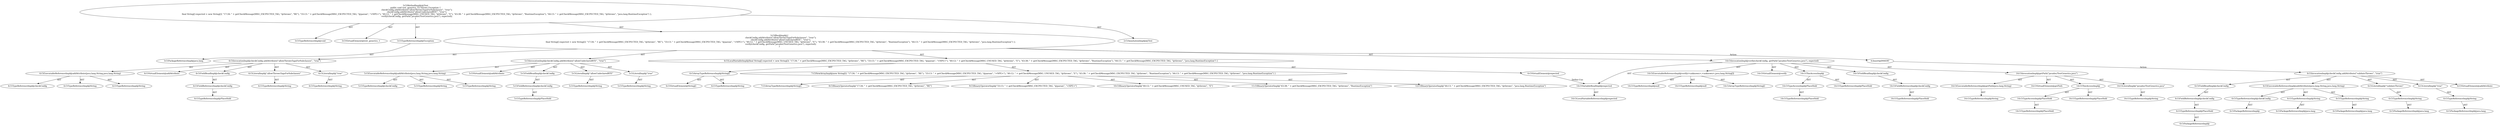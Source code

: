 digraph "test_generics_1#?" {
0 [label="3:CtTypeReferenceImpl@void" shape=ellipse]
1 [label="3:CtVirtualElement@test_generics_1" shape=ellipse]
2 [label="3:CtTypeReferenceImpl@Exception" shape=ellipse]
3 [label="3:CtPackageReferenceImpl@java.lang" shape=ellipse]
4 [label="4:CtExecutableReferenceImpl@addAttribute(java.lang.String,java.lang.String)" shape=ellipse]
5 [label="4:CtTypeReferenceImpl@checkConfig" shape=ellipse]
6 [label="4:CtTypeReferenceImpl@String" shape=ellipse]
7 [label="4:CtTypeReferenceImpl@String" shape=ellipse]
8 [label="4:CtVirtualElement@addAttribute" shape=ellipse]
9 [label="4:CtFieldReferenceImpl@checkConfig" shape=ellipse]
10 [label="4:CtTypeReferenceImpl@PlaceHold" shape=ellipse]
11 [label="4:CtFieldReadImpl@checkConfig" shape=ellipse]
12 [label="4:CtLiteralImpl@\"allowThrowsTagsForSubclasses\"" shape=ellipse]
13 [label="4:CtTypeReferenceImpl@String" shape=ellipse]
14 [label="4:CtLiteralImpl@\"true\"" shape=ellipse]
15 [label="4:CtTypeReferenceImpl@String" shape=ellipse]
16 [label="4:CtInvocationImpl@checkConfig.addAttribute(\"allowThrowsTagsForSubclasses\", \"true\")" shape=ellipse]
17 [label="5:CtExecutableReferenceImpl@addAttribute(java.lang.String,java.lang.String)" shape=ellipse]
18 [label="5:CtTypeReferenceImpl@checkConfig" shape=ellipse]
19 [label="5:CtTypeReferenceImpl@String" shape=ellipse]
20 [label="5:CtTypeReferenceImpl@String" shape=ellipse]
21 [label="5:CtVirtualElement@addAttribute" shape=ellipse]
22 [label="5:CtFieldReferenceImpl@checkConfig" shape=ellipse]
23 [label="5:CtTypeReferenceImpl@PlaceHold" shape=ellipse]
24 [label="5:CtFieldReadImpl@checkConfig" shape=ellipse]
25 [label="5:CtLiteralImpl@\"allowUndeclaredRTE\"" shape=ellipse]
26 [label="5:CtTypeReferenceImpl@String" shape=ellipse]
27 [label="5:CtLiteralImpl@\"true\"" shape=ellipse]
28 [label="5:CtTypeReferenceImpl@String" shape=ellipse]
29 [label="5:CtInvocationImpl@checkConfig.addAttribute(\"allowUndeclaredRTE\", \"true\")" shape=ellipse]
30 [label="6:CtVirtualElement@String[]" shape=ellipse]
31 [label="6:CtArrayTypeReferenceImpl@String[]" shape=ellipse]
32 [label="6:CtTypeReferenceImpl@String" shape=ellipse]
33 [label="7:CtNewArrayImpl@new String[]\{ \"17:34: \" + getCheckMessage(MSG_EXCPECTED_TAG, \"@throws\", \"RE\"), \"33:13: \" + getCheckMessage(MSG_EXCPECTED_TAG, \"@param\", \"<NPE>\"), \"40:12: \" + getCheckMessage(MSG_UNUSED_TAG, \"@throws\", \"E\"), \"43:38: \" + getCheckMessage(MSG_EXCPECTED_TAG, \"@throws\", \"RuntimeException\"), \"44:13: \" + getCheckMessage(MSG_EXCPECTED_TAG, \"@throws\", \"java.lang.RuntimeException\") \}" shape=ellipse]
34 [label="7:CtArrayTypeReferenceImpl@String[]" shape=ellipse]
35 [label="8:CtBinaryOperatorImpl@\"17:34: \" + getCheckMessage(MSG_EXCPECTED_TAG, \"@throws\", \"RE\")" shape=ellipse]
36 [label="9:CtBinaryOperatorImpl@\"33:13: \" + getCheckMessage(MSG_EXCPECTED_TAG, \"@param\", \"<NPE>\")" shape=ellipse]
37 [label="10:CtBinaryOperatorImpl@\"40:12: \" + getCheckMessage(MSG_UNUSED_TAG, \"@throws\", \"E\")" shape=ellipse]
38 [label="11:CtBinaryOperatorImpl@\"43:38: \" + getCheckMessage(MSG_EXCPECTED_TAG, \"@throws\", \"RuntimeException\")" shape=ellipse]
39 [label="12:CtBinaryOperatorImpl@\"44:13: \" + getCheckMessage(MSG_EXCPECTED_TAG, \"@throws\", \"java.lang.RuntimeException\")" shape=ellipse]
40 [label="6:CtVirtualElement@expected" shape=ellipse]
41 [label="6:CtLocalVariableImpl@final String[] expected = new String[]\{ \"17:34: \" + getCheckMessage(MSG_EXCPECTED_TAG, \"@throws\", \"RE\"), \"33:13: \" + getCheckMessage(MSG_EXCPECTED_TAG, \"@param\", \"<NPE>\"), \"40:12: \" + getCheckMessage(MSG_UNUSED_TAG, \"@throws\", \"E\"), \"43:38: \" + getCheckMessage(MSG_EXCPECTED_TAG, \"@throws\", \"RuntimeException\"), \"44:13: \" + getCheckMessage(MSG_EXCPECTED_TAG, \"@throws\", \"java.lang.RuntimeException\") \}" shape=ellipse]
42 [label="14:CtExecutableReferenceImpl@verify(<unknown>,<unknown>,java.lang.String[])" shape=ellipse]
43 [label="14:CtTypeReferenceImpl@null" shape=ellipse]
44 [label="14:CtTypeReferenceImpl@null" shape=ellipse]
45 [label="14:CtArrayTypeReferenceImpl@String[]" shape=ellipse]
46 [label="14:CtVirtualElement@verify" shape=ellipse]
47 [label="14:CtTypeAccessImpl@PlaceHold" shape=ellipse]
48 [label="14:CtTypeReferenceImpl@PlaceHold" shape=ellipse]
49 [label="14:CtThisAccessImpl@" shape=ellipse]
50 [label="14:CtTypeReferenceImpl@PlaceHold" shape=ellipse]
51 [label="14:CtFieldReferenceImpl@checkConfig" shape=ellipse]
52 [label="14:CtTypeReferenceImpl@PlaceHold" shape=ellipse]
53 [label="14:CtFieldReadImpl@checkConfig" shape=ellipse]
54 [label="14:CtExecutableReferenceImpl@getPath(java.lang.String)" shape=ellipse]
55 [label="14:CtTypeReferenceImpl@String" shape=ellipse]
56 [label="14:CtVirtualElement@getPath" shape=ellipse]
57 [label="14:CtTypeAccessImpl@PlaceHold" shape=ellipse]
58 [label="14:CtTypeReferenceImpl@PlaceHold" shape=ellipse]
59 [label="14:CtThisAccessImpl@" shape=ellipse]
60 [label="14:CtTypeReferenceImpl@PlaceHold" shape=ellipse]
61 [label="14:CtLiteralImpl@\"javadoc/TestGenerics.java\"" shape=ellipse]
62 [label="14:CtTypeReferenceImpl@String" shape=ellipse]
63 [label="14:CtInvocationImpl@getPath(\"javadoc/TestGenerics.java\")" shape=ellipse]
64 [label="14:CtVariableReadImpl@expected" shape=ellipse]
65 [label="14:CtLocalVariableReferenceImpl@expected" shape=ellipse]
66 [label="14:CtInvocationImpl@verify(checkConfig, getPath(\"javadoc/TestGenerics.java\"), expected)" shape=ellipse]
67 [label="3:CtBlockImpl@\{
    checkConfig.addAttribute(\"allowThrowsTagsForSubclasses\", \"true\");
    checkConfig.addAttribute(\"allowUndeclaredRTE\", \"true\");
    final String[] expected = new String[]\{ \"17:34: \" + getCheckMessage(MSG_EXCPECTED_TAG, \"@throws\", \"RE\"), \"33:13: \" + getCheckMessage(MSG_EXCPECTED_TAG, \"@param\", \"<NPE>\"), \"40:12: \" + getCheckMessage(MSG_UNUSED_TAG, \"@throws\", \"E\"), \"43:38: \" + getCheckMessage(MSG_EXCPECTED_TAG, \"@throws\", \"RuntimeException\"), \"44:13: \" + getCheckMessage(MSG_EXCPECTED_TAG, \"@throws\", \"java.lang.RuntimeException\") \};
    verify(checkConfig, getPath(\"javadoc/TestGenerics.java\"), expected);
\}" shape=ellipse]
68 [label="3:CtMethodImpl@@Test
public void test_generics_1() throws Exception \{
    checkConfig.addAttribute(\"allowThrowsTagsForSubclasses\", \"true\");
    checkConfig.addAttribute(\"allowUndeclaredRTE\", \"true\");
    final String[] expected = new String[]\{ \"17:34: \" + getCheckMessage(MSG_EXCPECTED_TAG, \"@throws\", \"RE\"), \"33:13: \" + getCheckMessage(MSG_EXCPECTED_TAG, \"@param\", \"<NPE>\"), \"40:12: \" + getCheckMessage(MSG_UNUSED_TAG, \"@throws\", \"E\"), \"43:38: \" + getCheckMessage(MSG_EXCPECTED_TAG, \"@throws\", \"RuntimeException\"), \"44:13: \" + getCheckMessage(MSG_EXCPECTED_TAG, \"@throws\", \"java.lang.RuntimeException\") \};
    verify(checkConfig, getPath(\"javadoc/TestGenerics.java\"), expected);
\}" shape=ellipse]
69 [label="2:CtAnnotationImpl@@Test" shape=ellipse]
70 [label="6:Insert@INSERT" shape=ellipse]
71 [label="6:CtPackageReferenceImpl@" shape=ellipse]
72 [label="6:CtTypeReferenceImpl@PlaceHold" shape=ellipse]
73 [label="6:CtFieldReferenceImpl@checkConfig" shape=ellipse]
74 [label="6:CtFieldReadImpl@checkConfig" shape=ellipse]
75 [label="6:CtPackageReferenceImpl@" shape=ellipse]
76 [label="6:CtTypeReferenceImpl@checkConfig" shape=ellipse]
77 [label="6:CtPackageReferenceImpl@java.lang" shape=ellipse]
78 [label="6:CtTypeReferenceImpl@String" shape=ellipse]
79 [label="6:CtPackageReferenceImpl@java.lang" shape=ellipse]
80 [label="6:CtTypeReferenceImpl@String" shape=ellipse]
81 [label="6:CtExecutableReferenceImpl@addAttribute(java.lang.String,java.lang.String)" shape=ellipse]
82 [label="6:CtPackageReferenceImpl@java.lang" shape=ellipse]
83 [label="6:CtTypeReferenceImpl@String" shape=ellipse]
84 [label="6:CtLiteralImpl@\"validateThrows\"" shape=ellipse]
85 [label="6:CtPackageReferenceImpl@java.lang" shape=ellipse]
86 [label="6:CtTypeReferenceImpl@String" shape=ellipse]
87 [label="6:CtLiteralImpl@\"true\"" shape=ellipse]
88 [label="6:CtInvocationImpl@checkConfig.addAttribute(\"validateThrows\", \"true\")" shape=ellipse]
89 [label="6:CtVirtualElement@addAttribute" shape=ellipse]
2 -> 3 [label="AST"];
4 -> 5 [label="AST"];
4 -> 6 [label="AST"];
4 -> 7 [label="AST"];
9 -> 10 [label="AST"];
11 -> 9 [label="AST"];
12 -> 13 [label="AST"];
14 -> 15 [label="AST"];
16 -> 8 [label="AST"];
16 -> 11 [label="AST"];
16 -> 4 [label="AST"];
16 -> 12 [label="AST"];
16 -> 14 [label="AST"];
17 -> 18 [label="AST"];
17 -> 19 [label="AST"];
17 -> 20 [label="AST"];
22 -> 23 [label="AST"];
24 -> 22 [label="AST"];
25 -> 26 [label="AST"];
27 -> 28 [label="AST"];
29 -> 21 [label="AST"];
29 -> 24 [label="AST"];
29 -> 17 [label="AST"];
29 -> 25 [label="AST"];
29 -> 27 [label="AST"];
31 -> 30 [label="AST"];
31 -> 32 [label="AST"];
33 -> 34 [label="AST"];
33 -> 35 [label="AST"];
33 -> 36 [label="AST"];
33 -> 37 [label="AST"];
33 -> 38 [label="AST"];
33 -> 39 [label="AST"];
40 -> 64 [label="Define-Use"];
41 -> 40 [label="AST"];
41 -> 31 [label="AST"];
41 -> 33 [label="AST"];
42 -> 43 [label="AST"];
42 -> 44 [label="AST"];
42 -> 45 [label="AST"];
47 -> 48 [label="AST"];
49 -> 50 [label="AST"];
49 -> 47 [label="AST"];
51 -> 52 [label="AST"];
53 -> 51 [label="AST"];
54 -> 55 [label="AST"];
57 -> 58 [label="AST"];
59 -> 60 [label="AST"];
59 -> 57 [label="AST"];
61 -> 62 [label="AST"];
63 -> 56 [label="AST"];
63 -> 59 [label="AST"];
63 -> 54 [label="AST"];
63 -> 61 [label="AST"];
64 -> 65 [label="AST"];
66 -> 46 [label="AST"];
66 -> 49 [label="AST"];
66 -> 42 [label="AST"];
66 -> 53 [label="AST"];
66 -> 63 [label="AST"];
66 -> 64 [label="AST"];
67 -> 16 [label="AST"];
67 -> 29 [label="AST"];
67 -> 41 [label="AST"];
67 -> 66 [label="AST"];
67 -> 70 [label="Action"];
68 -> 1 [label="AST"];
68 -> 69 [label="AST"];
68 -> 0 [label="AST"];
68 -> 2 [label="AST"];
68 -> 67 [label="AST"];
70 -> 88 [label="Action"];
72 -> 71 [label="AST"];
73 -> 72 [label="AST"];
74 -> 73 [label="AST"];
76 -> 75 [label="AST"];
78 -> 77 [label="AST"];
80 -> 79 [label="AST"];
81 -> 76 [label="AST"];
81 -> 78 [label="AST"];
81 -> 80 [label="AST"];
83 -> 82 [label="AST"];
84 -> 83 [label="AST"];
86 -> 85 [label="AST"];
87 -> 86 [label="AST"];
88 -> 89 [label="AST"];
88 -> 74 [label="AST"];
88 -> 81 [label="AST"];
88 -> 84 [label="AST"];
88 -> 87 [label="AST"];
}